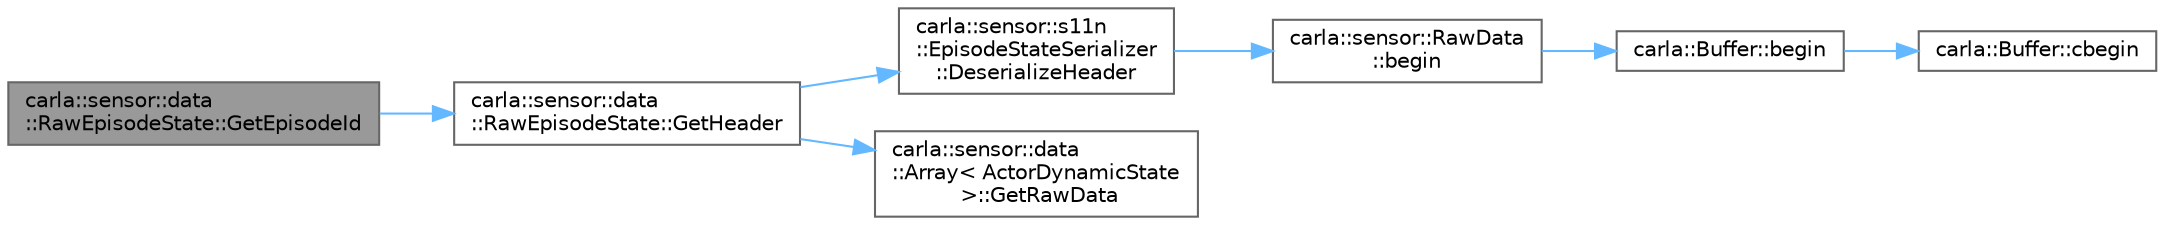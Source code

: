 digraph "carla::sensor::data::RawEpisodeState::GetEpisodeId"
{
 // INTERACTIVE_SVG=YES
 // LATEX_PDF_SIZE
  bgcolor="transparent";
  edge [fontname=Helvetica,fontsize=10,labelfontname=Helvetica,labelfontsize=10];
  node [fontname=Helvetica,fontsize=10,shape=box,height=0.2,width=0.4];
  rankdir="LR";
  Node1 [id="Node000001",label="carla::sensor::data\l::RawEpisodeState::GetEpisodeId",height=0.2,width=0.4,color="gray40", fillcolor="grey60", style="filled", fontcolor="black",tooltip="Unique id of the episode at which this data was generated."];
  Node1 -> Node2 [id="edge1_Node000001_Node000002",color="steelblue1",style="solid",tooltip=" "];
  Node2 [id="Node000002",label="carla::sensor::data\l::RawEpisodeState::GetHeader",height=0.2,width=0.4,color="grey40", fillcolor="white", style="filled",URL="$d4/d68/classcarla_1_1sensor_1_1data_1_1RawEpisodeState.html#a41c627f3fa5914603df00ae7c2acb82e",tooltip=" "];
  Node2 -> Node3 [id="edge2_Node000002_Node000003",color="steelblue1",style="solid",tooltip=" "];
  Node3 [id="Node000003",label="carla::sensor::s11n\l::EpisodeStateSerializer\l::DeserializeHeader",height=0.2,width=0.4,color="grey40", fillcolor="white", style="filled",URL="$da/d5d/classcarla_1_1sensor_1_1s11n_1_1EpisodeStateSerializer.html#ab34ec071fbffbe3786858ca8e02eff3a",tooltip=" "];
  Node3 -> Node4 [id="edge3_Node000003_Node000004",color="steelblue1",style="solid",tooltip=" "];
  Node4 [id="Node000004",label="carla::sensor::RawData\l::begin",height=0.2,width=0.4,color="grey40", fillcolor="white", style="filled",URL="$d3/da0/classcarla_1_1sensor_1_1RawData.html#ad29c6a9698aa66f593286f5e6fc601ea",tooltip="Begin iterator to the data generated by the sensor."];
  Node4 -> Node5 [id="edge4_Node000004_Node000005",color="steelblue1",style="solid",tooltip=" "];
  Node5 [id="Node000005",label="carla::Buffer::begin",height=0.2,width=0.4,color="grey40", fillcolor="white", style="filled",URL="$d0/d0a/classcarla_1_1Buffer.html#a0afeda4355e6196d808ddf25142d5dbd",tooltip=" "];
  Node5 -> Node6 [id="edge5_Node000005_Node000006",color="steelblue1",style="solid",tooltip=" "];
  Node6 [id="Node000006",label="carla::Buffer::cbegin",height=0.2,width=0.4,color="grey40", fillcolor="white", style="filled",URL="$d0/d0a/classcarla_1_1Buffer.html#acbf9f37162db2ddffaf2ae2bfb9fd8a5",tooltip=" "];
  Node2 -> Node7 [id="edge6_Node000002_Node000007",color="steelblue1",style="solid",tooltip=" "];
  Node7 [id="Node000007",label="carla::sensor::data\l::Array\< ActorDynamicState\l \>::GetRawData",height=0.2,width=0.4,color="grey40", fillcolor="white", style="filled",URL="$d2/dcc/classcarla_1_1sensor_1_1data_1_1Array.html#a983393435e9f7b95abfa923448a831bd",tooltip=" "];
}
